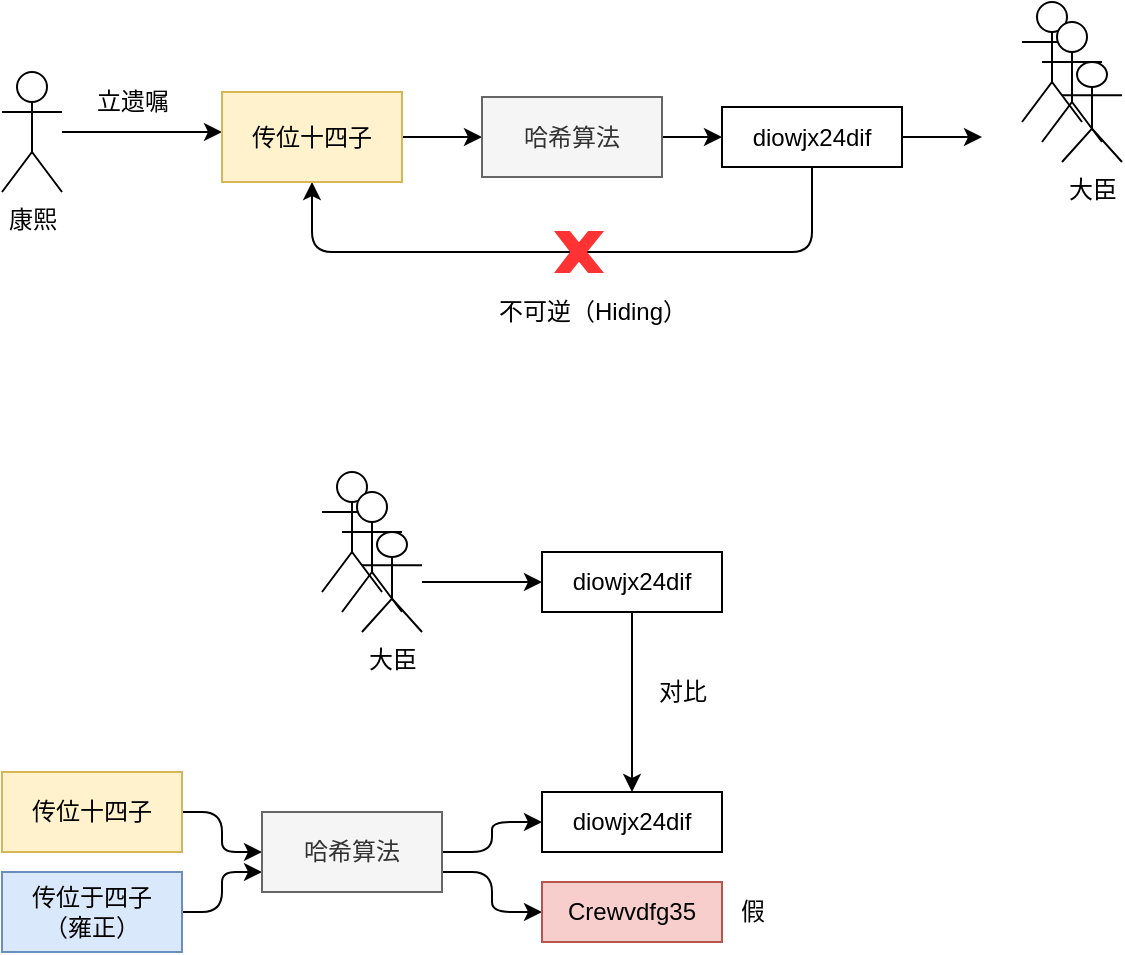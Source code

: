<mxfile>
    <diagram id="xZudRDRPc1y_5e77D1Gq" name="Page-1">
        <mxGraphModel dx="284" dy="807" grid="1" gridSize="10" guides="1" tooltips="1" connect="1" arrows="1" fold="1" page="1" pageScale="1" pageWidth="827" pageHeight="1169" math="0" shadow="0">
            <root>
                <mxCell id="0"/>
                <mxCell id="1" parent="0"/>
                <mxCell id="8" style="edgeStyle=elbowEdgeStyle;html=1;entryX=0;entryY=0.5;entryDx=0;entryDy=0;" edge="1" parent="1" source="2" target="7">
                    <mxGeometry relative="1" as="geometry"/>
                </mxCell>
                <mxCell id="2" value="传位十四子" style="rounded=0;whiteSpace=wrap;html=1;fillColor=#fff2cc;strokeColor=#d6b656;" vertex="1" parent="1">
                    <mxGeometry x="100" y="440" width="90" height="40" as="geometry"/>
                </mxCell>
                <mxCell id="9" style="edgeStyle=elbowEdgeStyle;html=1;entryX=0;entryY=0.75;entryDx=0;entryDy=0;" edge="1" parent="1" source="3" target="7">
                    <mxGeometry relative="1" as="geometry"/>
                </mxCell>
                <mxCell id="3" value="传位于四子&lt;br&gt;（雍正）" style="rounded=0;whiteSpace=wrap;html=1;fillColor=#dae8fc;strokeColor=#6c8ebf;" vertex="1" parent="1">
                    <mxGeometry x="100" y="490" width="90" height="40" as="geometry"/>
                </mxCell>
                <mxCell id="45" style="edgeStyle=elbowEdgeStyle;html=1;entryX=0;entryY=0.5;entryDx=0;entryDy=0;" edge="1" parent="1" target="43">
                    <mxGeometry relative="1" as="geometry">
                        <mxPoint x="320" y="480" as="sourcePoint"/>
                    </mxGeometry>
                </mxCell>
                <mxCell id="46" style="edgeStyle=elbowEdgeStyle;html=1;entryX=0;entryY=0.5;entryDx=0;entryDy=0;exitX=1;exitY=0.75;exitDx=0;exitDy=0;" edge="1" parent="1" source="7" target="44">
                    <mxGeometry relative="1" as="geometry">
                        <mxPoint x="320" y="490" as="sourcePoint"/>
                    </mxGeometry>
                </mxCell>
                <mxCell id="7" value="哈希算法" style="rounded=0;whiteSpace=wrap;html=1;fillColor=#f5f5f5;strokeColor=#666666;fontColor=#333333;" vertex="1" parent="1">
                    <mxGeometry x="230" y="460" width="90" height="40" as="geometry"/>
                </mxCell>
                <mxCell id="11" style="edgeStyle=elbowEdgeStyle;html=1;entryX=0;entryY=0.5;entryDx=0;entryDy=0;" edge="1" parent="1" source="10">
                    <mxGeometry relative="1" as="geometry">
                        <mxPoint x="210" y="120" as="targetPoint"/>
                    </mxGeometry>
                </mxCell>
                <mxCell id="10" value="康熙" style="shape=umlActor;verticalLabelPosition=bottom;verticalAlign=top;html=1;outlineConnect=0;" vertex="1" parent="1">
                    <mxGeometry x="100" y="90" width="30" height="60" as="geometry"/>
                </mxCell>
                <mxCell id="12" value="立遗嘱" style="text;html=1;align=center;verticalAlign=middle;resizable=0;points=[];autosize=1;strokeColor=none;" vertex="1" parent="1">
                    <mxGeometry x="140" y="95" width="50" height="20" as="geometry"/>
                </mxCell>
                <mxCell id="22" style="edgeStyle=elbowEdgeStyle;html=1;" edge="1" parent="1" source="15">
                    <mxGeometry relative="1" as="geometry">
                        <mxPoint x="590" y="122.5" as="targetPoint"/>
                    </mxGeometry>
                </mxCell>
                <mxCell id="27" style="edgeStyle=elbowEdgeStyle;html=1;entryX=0.5;entryY=1;entryDx=0;entryDy=0;exitX=0.5;exitY=1;exitDx=0;exitDy=0;" edge="1" parent="1" source="15" target="17">
                    <mxGeometry relative="1" as="geometry">
                        <Array as="points">
                            <mxPoint x="380" y="180"/>
                        </Array>
                    </mxGeometry>
                </mxCell>
                <mxCell id="15" value="diowjx24dif" style="rounded=0;whiteSpace=wrap;html=1;" vertex="1" parent="1">
                    <mxGeometry x="460" y="107.5" width="90" height="30" as="geometry"/>
                </mxCell>
                <mxCell id="21" style="edgeStyle=elbowEdgeStyle;html=1;entryX=0;entryY=0.5;entryDx=0;entryDy=0;" edge="1" parent="1" source="17" target="19">
                    <mxGeometry relative="1" as="geometry"/>
                </mxCell>
                <mxCell id="17" value="传位十四子" style="rounded=0;whiteSpace=wrap;html=1;fillColor=#fff2cc;strokeColor=#d6b656;" vertex="1" parent="1">
                    <mxGeometry x="210" y="100" width="90" height="45" as="geometry"/>
                </mxCell>
                <mxCell id="18" style="edgeStyle=elbowEdgeStyle;html=1;entryX=0;entryY=0.5;entryDx=0;entryDy=0;" edge="1" parent="1" source="19" target="15">
                    <mxGeometry relative="1" as="geometry">
                        <mxPoint x="475" y="125" as="targetPoint"/>
                    </mxGeometry>
                </mxCell>
                <mxCell id="19" value="哈希算法" style="rounded=0;whiteSpace=wrap;html=1;fillColor=#f5f5f5;strokeColor=#666666;fontColor=#333333;" vertex="1" parent="1">
                    <mxGeometry x="340" y="102.5" width="90" height="40" as="geometry"/>
                </mxCell>
                <mxCell id="26" value="" style="group" vertex="1" connectable="0" parent="1">
                    <mxGeometry x="610" y="55" width="50" height="80" as="geometry"/>
                </mxCell>
                <mxCell id="23" value="" style="shape=umlActor;verticalLabelPosition=bottom;verticalAlign=top;html=1;outlineConnect=0;" vertex="1" parent="26">
                    <mxGeometry width="30" height="60" as="geometry"/>
                </mxCell>
                <mxCell id="24" value="" style="shape=umlActor;verticalLabelPosition=bottom;verticalAlign=top;html=1;outlineConnect=0;" vertex="1" parent="26">
                    <mxGeometry x="10" y="10" width="30" height="60" as="geometry"/>
                </mxCell>
                <mxCell id="25" value="大臣" style="shape=umlActor;verticalLabelPosition=bottom;verticalAlign=top;html=1;outlineConnect=0;" vertex="1" parent="26">
                    <mxGeometry x="20" y="30" width="30" height="50" as="geometry"/>
                </mxCell>
                <mxCell id="28" value="不可逆（Hiding）" style="text;html=1;align=center;verticalAlign=middle;resizable=0;points=[];autosize=1;strokeColor=none;" vertex="1" parent="1">
                    <mxGeometry x="340" y="200" width="110" height="20" as="geometry"/>
                </mxCell>
                <mxCell id="29" value="" style="verticalLabelPosition=bottom;verticalAlign=top;html=1;shape=mxgraph.basic.x;fillColor=#FF3333;strokeColor=#FF3333;" vertex="1" parent="1">
                    <mxGeometry x="377" y="170" width="23" height="20" as="geometry"/>
                </mxCell>
                <mxCell id="31" value="" style="group" vertex="1" connectable="0" parent="1">
                    <mxGeometry x="260" y="290" width="50" height="80" as="geometry"/>
                </mxCell>
                <mxCell id="32" value="" style="shape=umlActor;verticalLabelPosition=bottom;verticalAlign=top;html=1;outlineConnect=0;" vertex="1" parent="31">
                    <mxGeometry width="30" height="60" as="geometry"/>
                </mxCell>
                <mxCell id="33" value="" style="shape=umlActor;verticalLabelPosition=bottom;verticalAlign=top;html=1;outlineConnect=0;" vertex="1" parent="31">
                    <mxGeometry x="10" y="10" width="30" height="60" as="geometry"/>
                </mxCell>
                <mxCell id="34" value="大臣" style="shape=umlActor;verticalLabelPosition=bottom;verticalAlign=top;html=1;outlineConnect=0;" vertex="1" parent="31">
                    <mxGeometry x="20" y="30" width="30" height="50" as="geometry"/>
                </mxCell>
                <mxCell id="43" value="diowjx24dif" style="rounded=0;whiteSpace=wrap;html=1;" vertex="1" parent="1">
                    <mxGeometry x="370" y="450" width="90" height="30" as="geometry"/>
                </mxCell>
                <mxCell id="44" value="Crewvdfg35" style="rounded=0;whiteSpace=wrap;html=1;fillColor=#f8cecc;strokeColor=#b85450;" vertex="1" parent="1">
                    <mxGeometry x="370" y="495" width="90" height="30" as="geometry"/>
                </mxCell>
                <mxCell id="49" style="edgeStyle=elbowEdgeStyle;html=1;entryX=0.5;entryY=0;entryDx=0;entryDy=0;" edge="1" parent="1" source="47" target="43">
                    <mxGeometry relative="1" as="geometry"/>
                </mxCell>
                <mxCell id="47" value="diowjx24dif" style="rounded=0;whiteSpace=wrap;html=1;" vertex="1" parent="1">
                    <mxGeometry x="370" y="330" width="90" height="30" as="geometry"/>
                </mxCell>
                <mxCell id="48" style="edgeStyle=elbowEdgeStyle;html=1;entryX=0;entryY=0.5;entryDx=0;entryDy=0;" edge="1" parent="1" source="34" target="47">
                    <mxGeometry relative="1" as="geometry"/>
                </mxCell>
                <mxCell id="50" value="对比" style="text;html=1;align=center;verticalAlign=middle;resizable=0;points=[];autosize=1;strokeColor=none;" vertex="1" parent="1">
                    <mxGeometry x="420" y="390" width="40" height="20" as="geometry"/>
                </mxCell>
                <mxCell id="51" value="假" style="text;html=1;align=center;verticalAlign=middle;resizable=0;points=[];autosize=1;strokeColor=none;" vertex="1" parent="1">
                    <mxGeometry x="460" y="500" width="30" height="20" as="geometry"/>
                </mxCell>
            </root>
        </mxGraphModel>
    </diagram>
</mxfile>